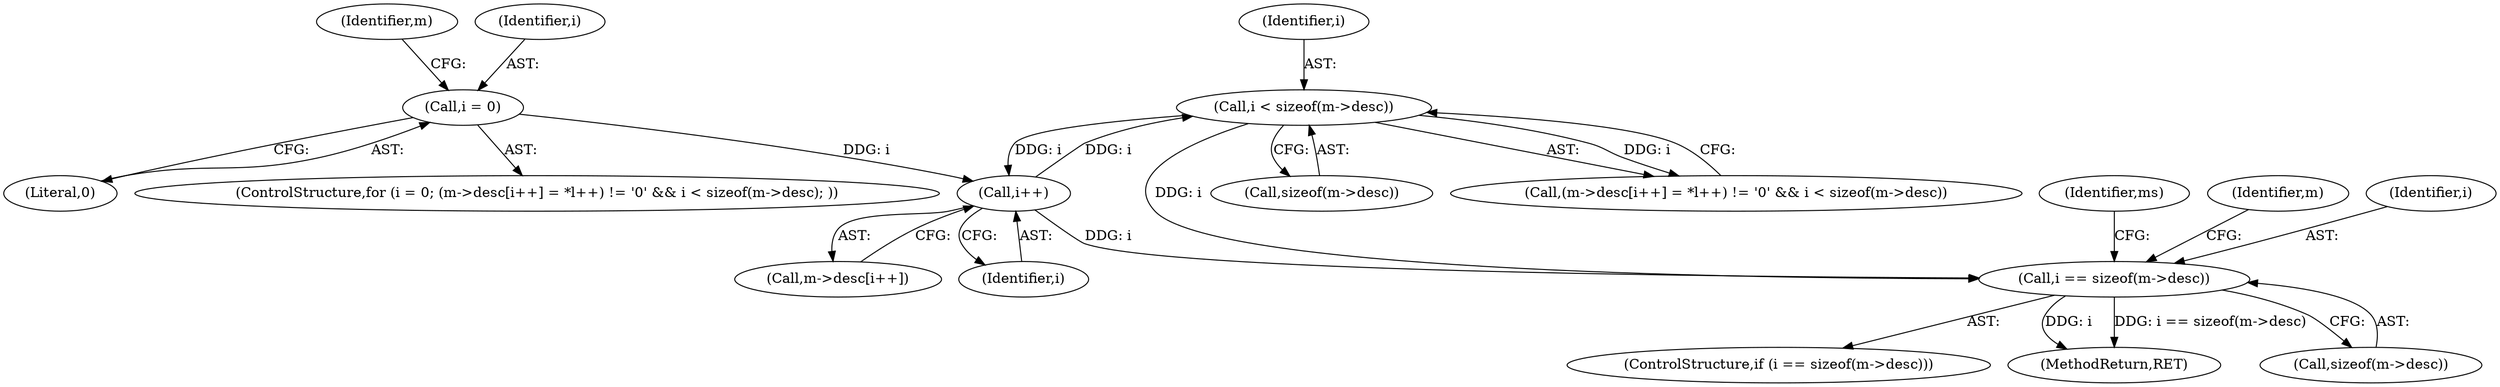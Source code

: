 digraph "0_file_4a284c89d6ef11aca34da65da7d673050a5ea320@API" {
"1001470" [label="(Call,i == sizeof(m->desc))"];
"1001462" [label="(Call,i < sizeof(m->desc))"];
"1001456" [label="(Call,i++)"];
"1001446" [label="(Call,i = 0)"];
"1001446" [label="(Call,i = 0)"];
"1001469" [label="(ControlStructure,if (i == sizeof(m->desc)))"];
"1001454" [label="(Identifier,m)"];
"1001447" [label="(Identifier,i)"];
"1001504" [label="(Identifier,ms)"];
"1001480" [label="(Identifier,m)"];
"1001464" [label="(Call,sizeof(m->desc))"];
"1001471" [label="(Identifier,i)"];
"1001452" [label="(Call,m->desc[i++])"];
"1001448" [label="(Literal,0)"];
"1001456" [label="(Call,i++)"];
"1001470" [label="(Call,i == sizeof(m->desc))"];
"1001534" [label="(MethodReturn,RET)"];
"1001472" [label="(Call,sizeof(m->desc))"];
"1001457" [label="(Identifier,i)"];
"1001463" [label="(Identifier,i)"];
"1001462" [label="(Call,i < sizeof(m->desc))"];
"1001449" [label="(Call,(m->desc[i++] = *l++) != '\0' && i < sizeof(m->desc))"];
"1001445" [label="(ControlStructure,for (i = 0; (m->desc[i++] = *l++) != '\0' && i < sizeof(m->desc); ))"];
"1001470" -> "1001469"  [label="AST: "];
"1001470" -> "1001472"  [label="CFG: "];
"1001471" -> "1001470"  [label="AST: "];
"1001472" -> "1001470"  [label="AST: "];
"1001480" -> "1001470"  [label="CFG: "];
"1001504" -> "1001470"  [label="CFG: "];
"1001470" -> "1001534"  [label="DDG: i"];
"1001470" -> "1001534"  [label="DDG: i == sizeof(m->desc)"];
"1001462" -> "1001470"  [label="DDG: i"];
"1001456" -> "1001470"  [label="DDG: i"];
"1001462" -> "1001449"  [label="AST: "];
"1001462" -> "1001464"  [label="CFG: "];
"1001463" -> "1001462"  [label="AST: "];
"1001464" -> "1001462"  [label="AST: "];
"1001449" -> "1001462"  [label="CFG: "];
"1001462" -> "1001456"  [label="DDG: i"];
"1001462" -> "1001449"  [label="DDG: i"];
"1001456" -> "1001462"  [label="DDG: i"];
"1001456" -> "1001452"  [label="AST: "];
"1001456" -> "1001457"  [label="CFG: "];
"1001457" -> "1001456"  [label="AST: "];
"1001452" -> "1001456"  [label="CFG: "];
"1001446" -> "1001456"  [label="DDG: i"];
"1001446" -> "1001445"  [label="AST: "];
"1001446" -> "1001448"  [label="CFG: "];
"1001447" -> "1001446"  [label="AST: "];
"1001448" -> "1001446"  [label="AST: "];
"1001454" -> "1001446"  [label="CFG: "];
}
